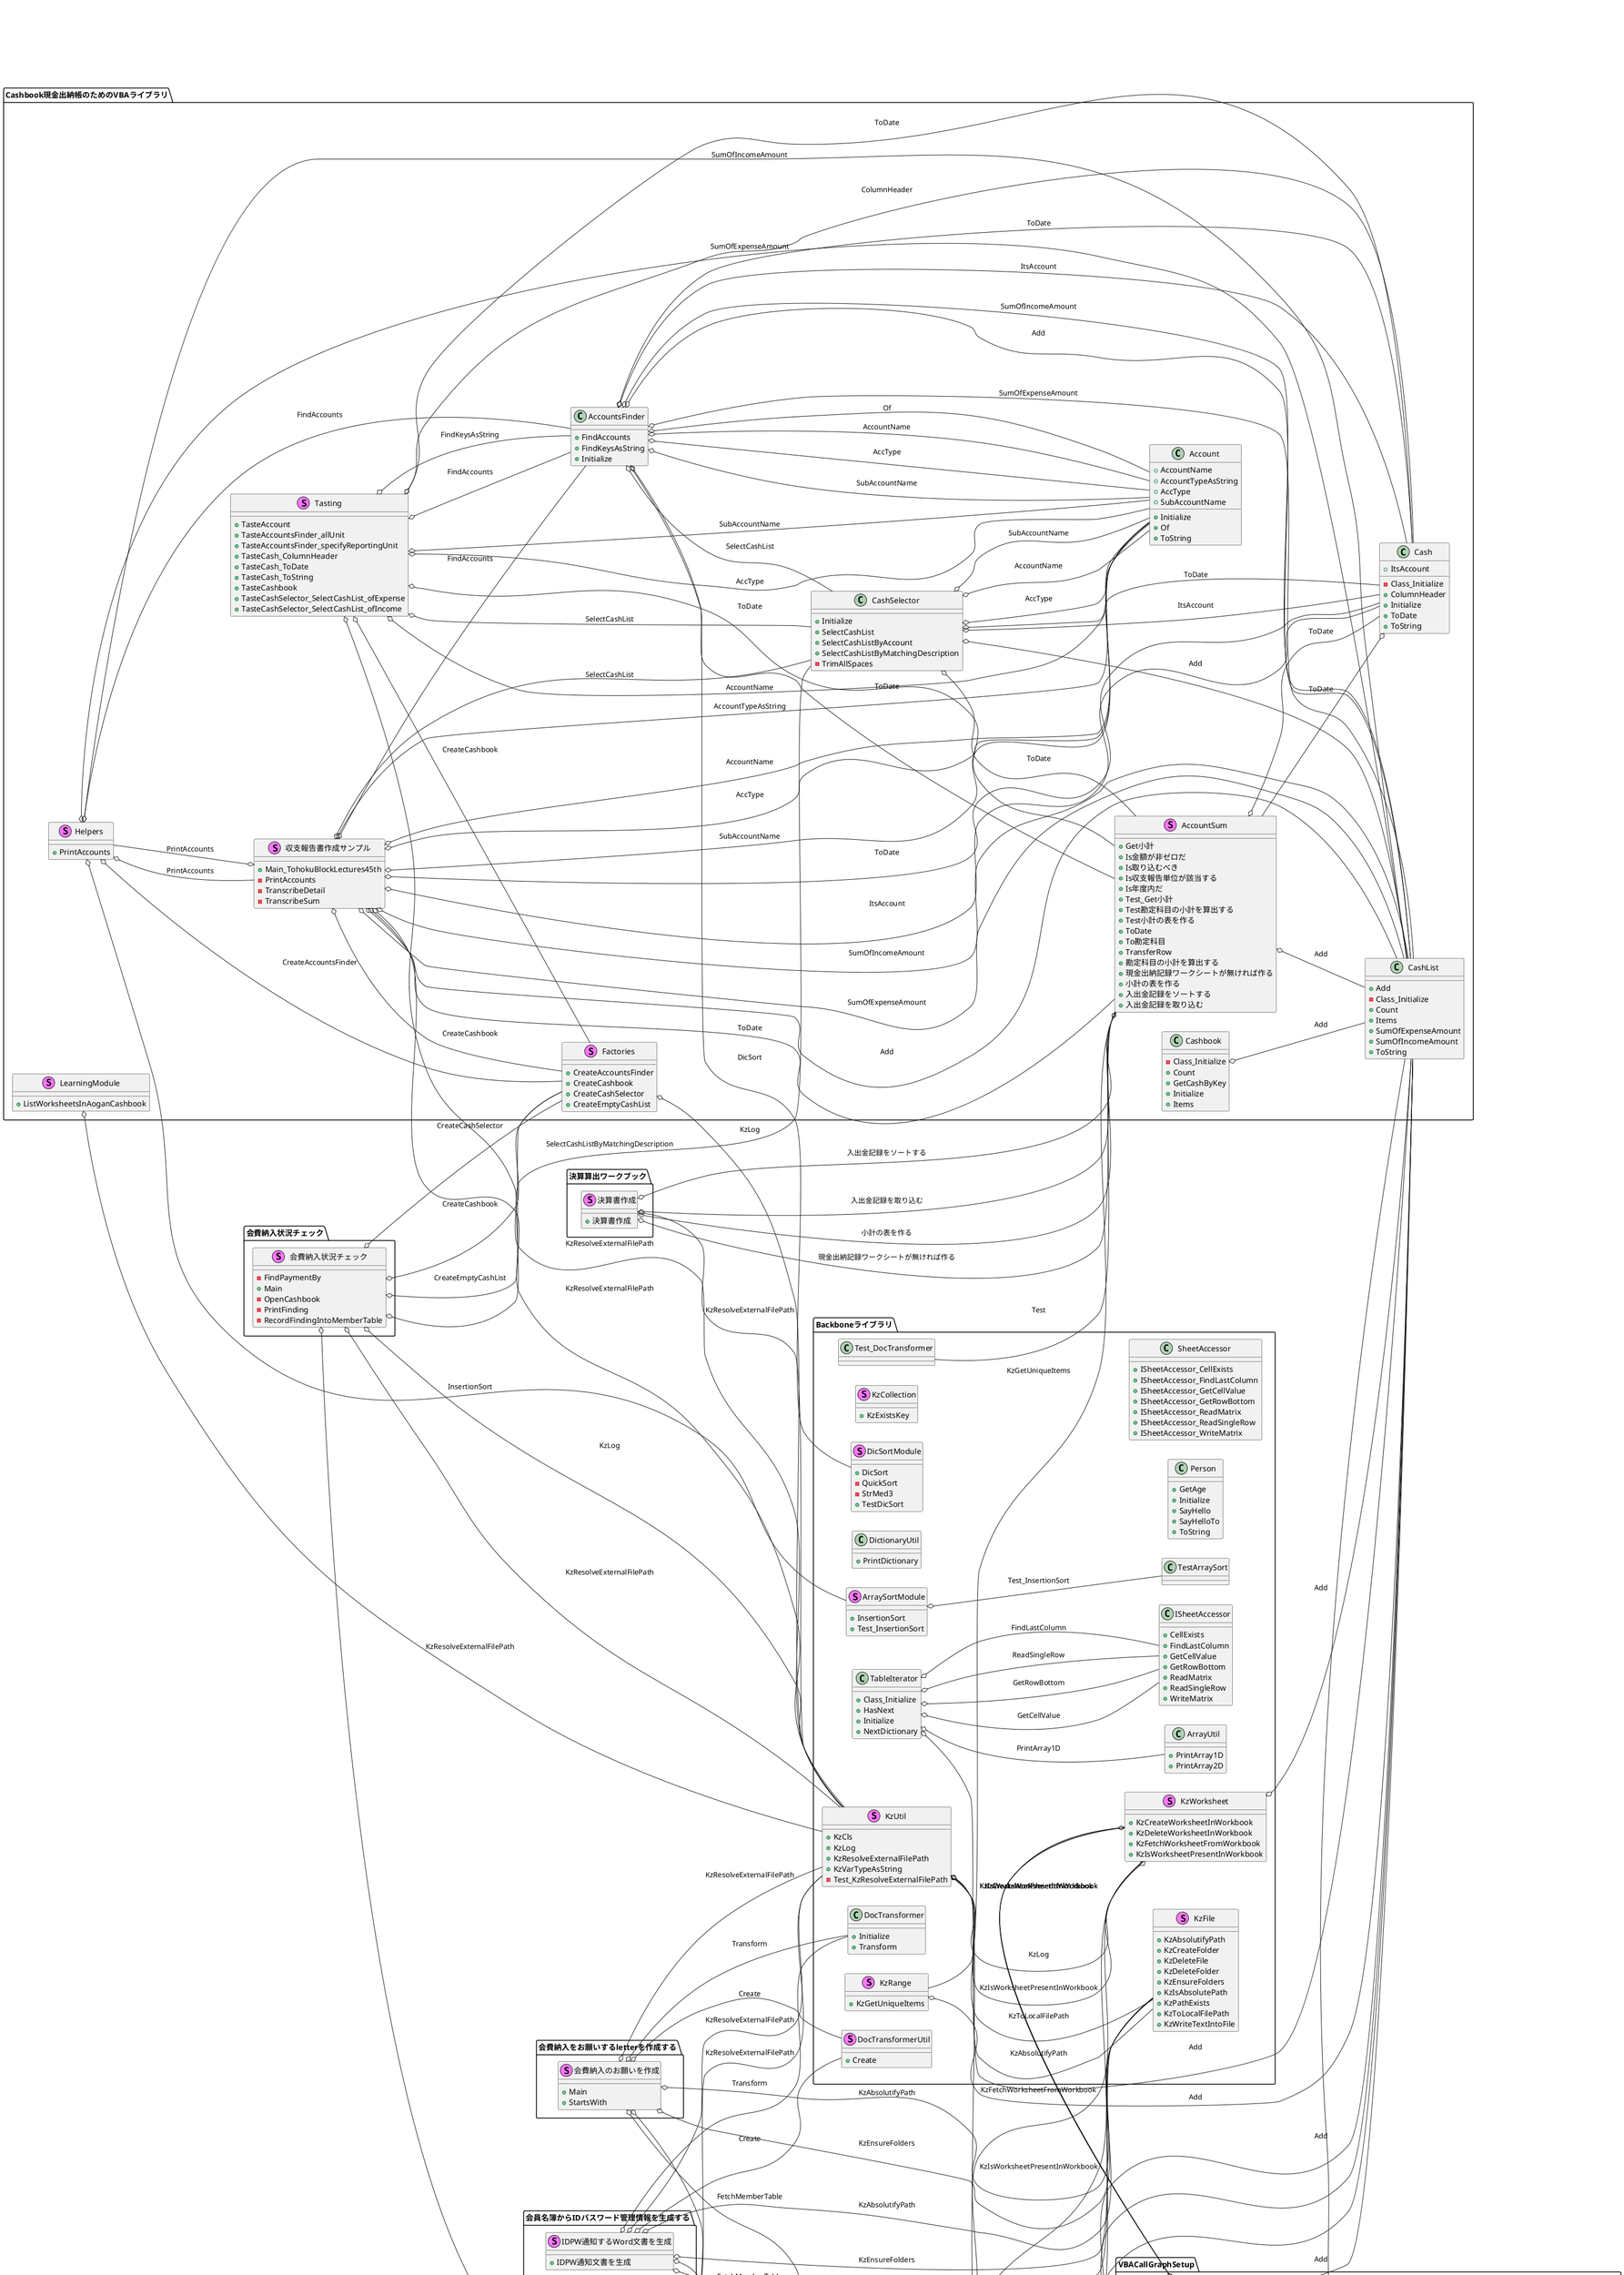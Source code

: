 @startuml
left to right direction
package 会費納入状況チェック {
  stereotype 会費納入状況チェック {
    {method} -FindPaymentBy
    {method} +Main
    {method} -OpenCashbook
    {method} -PrintFinding
    {method} -RecordFindingIntoMemberTable
  }
}
package 会費納入をお願いするletterを作成する {
  stereotype 会費納入のお願いを作成 {
    {method} +Main
    {method} +StartsWith
  }
}
package 会員名簿からIDパスワード管理情報を生成する {
  stereotype IDPW通知するWord文書を生成 {
    {method} +IDPW通知文書を生成
  }
  stereotype 青眼HPのIDPW一覧CSVを生成 {
    {method} +CSVを生成
  }
}
package 決算算出ワークブック {
  stereotype 決算書作成 {
    {method} +決算書作成
  }
}
package Cashbook現金出納帳のためのVBAライブラリ {
  class Account {
    {field} +AccountName
    {field} +AccountTypeAsString
    {field} +AccType
    {method} +Initialize
    {method} +Of
    {field} +SubAccountName
    {method} +ToString
  }
  stereotype AccountSum {
    {method} +Get小計
    {method} +Is金額が非ゼロだ
    {method} +Is取り込むべき
    {method} +Is収支報告単位が該当する
    {method} +Is年度内だ
    {method} +Test_Get小計
    {method} +Test勘定科目の小計を算出する
    {method} +Test小計の表を作る
    {method} +ToDate
    {method} +To勘定科目
    {method} +TransferRow
    {method} +勘定科目の小計を算出する
    {method} +現金出納記録ワークシートが無ければ作る
    {method} +小計の表を作る
    {method} +入出金記録をソートする
    {method} +入出金記録を取り込む
  }
  class AccountsFinder {
    {method} +FindAccounts
    {method} +FindKeysAsString
    {method} +Initialize
  }
  class Cash {
    {method} -Class_Initialize
    {method} +ColumnHeader
    {method} +Initialize
    {field} +ItsAccount
    {method} +ToDate
    {method} +ToString
  }
  class CashList {
    {method} +Add
    {method} -Class_Initialize
    {method} +Count
    {method} +Items
    {method} +SumOfExpenseAmount
    {method} +SumOfIncomeAmount
    {method} +ToString
  }
  class CashSelector {
    {method} +Initialize
    {method} +SelectCashList
    {method} +SelectCashListByAccount
    {method} +SelectCashListByMatchingDescription
    {method} -TrimAllSpaces
  }
  class Cashbook {
    {method} -Class_Initialize
    {method} +Count
    {method} +GetCashByKey
    {method} +Initialize
    {method} +Items
  }
  stereotype Factories {
    {method} +CreateAccountsFinder
    {method} +CreateCashbook
    {method} +CreateCashSelector
    {method} +CreateEmptyCashList
  }
  stereotype Helpers {
    {method} +PrintAccounts
  }
  stereotype LearningModule {
    {method} +ListWorksheetsInAoganCashbook
  }
  stereotype Tasting {
    {method} +TasteAccount
    {method} +TasteAccountsFinder_allUnit
    {method} +TasteAccountsFinder_specifyReportingUnit
    {method} +TasteCash_ColumnHeader
    {method} +TasteCash_ToDate
    {method} +TasteCash_ToString
    {method} +TasteCashbook
    {method} +TasteCashSelector_SelectCashList_ofExpense
    {method} +TasteCashSelector_SelectCashList_ofIncome
  }
  stereotype 収支報告書作成サンプル {
    {method} +Main_TohokuBlockLectures45th
    {method} -PrintAccounts
    {method} -TranscribeDetail
    {method} -TranscribeSum
  }
}
package Member会員名簿のためのVBAライブラリ {
  stereotype AoMemberUtils {
    {method} +FetchMemberTable
  }
}
package Backboneライブラリ {
  stereotype ArraySortModule {
    {method} +InsertionSort
    {method} +Test_InsertionSort
  }
  class ArrayUtil {
    {method} +PrintArray1D
    {method} +PrintArray2D
  }
  stereotype DicSortModule {
    {method} +DicSort
    {method} -QuickSort
    {method} -StrMed3
    {method} +TestDicSort
  }
  class DictionaryUtil {
    {method} +PrintDictionary
  }
  class DocTransformer {
    {method} +Initialize
    {method} +Transform
  }
  stereotype DocTransformerUtil {
    {method} +Create
  }
  class ISheetAccessor {
    {method} +CellExists
    {method} +FindLastColumn
    {method} +GetCellValue
    {method} +GetRowBottom
    {method} +ReadMatrix
    {method} +ReadSingleRow
    {method} +WriteMatrix
  }
  stereotype KzCollection {
    {method} +KzExistsKey
  }
  stereotype KzFile {
    {method} +KzAbsolutifyPath
    {method} +KzCreateFolder
    {method} +KzDeleteFile
    {method} +KzDeleteFolder
    {method} +KzEnsureFolders
    {method} +KzIsAbsolutePath
    {method} +KzPathExists
    {method} +KzToLocalFilePath
    {method} +KzWriteTextIntoFile
  }
  stereotype KzRange {
    {method} +KzGetUniqueItems
  }
  stereotype KzUtil {
    {method} +KzCls
    {method} +KzLog
    {method} +KzResolveExternalFilePath
    {method} +KzVarTypeAsString
    {method} -Test_KzResolveExternalFilePath
  }
  stereotype KzWorksheet {
    {method} +KzCreateWorksheetInWorkbook
    {method} +KzDeleteWorksheetInWorkbook
    {method} +KzFetchWorksheetFromWorkbook
    {method} +KzIsWorksheetPresentInWorkbook
  }
  class Person {
    {method} +GetAge
    {method} +Initialize
    {method} +SayHello
    {method} +SayHelloTo
    {method} +ToString
  }
  class SheetAccessor {
    {method} +ISheetAccessor_CellExists
    {method} +ISheetAccessor_FindLastColumn
    {method} +ISheetAccessor_GetCellValue
    {method} +ISheetAccessor_GetRowBottom
    {method} +ISheetAccessor_ReadMatrix
    {method} +ISheetAccessor_ReadSingleRow
    {method} +ISheetAccessor_WriteMatrix
  }
  class TableIterator {
    {method} +Class_Initialize
    {method} +HasNext
    {method} +Initialize
    {method} +NextDictionary
  }
}
package VBACallGraphSetup {
  stereotype CodeModuleUtil {
    {method} +getCodeModule
    {method} -getProcComment
    {method} -getProcSource
    {method} -isProcLine
  }
  class ProcedureInfo {
    {field} +ModuleType
    {field} +procKindName
    {field} +Scope
  }
  stereotype VBACallGraphSetup {
    {method} +ExportModules
    {method} -FormatProcKindName
    {method} -KzCreateWorksheetInWorkbook
    {method} +KzIsWorksheetPresentInWorkbook
  }
}
Backboneライブラリ.ArraySortModule o-- Backboneライブラリ.TestArraySort : Test_InsertionSort
Backboneライブラリ.KzRange o-- Cashbook現金出納帳のためのVBAライブラリ.CashList : Add
Backboneライブラリ.KzUtil o-- Backboneライブラリ.KzFile : KzAbsolutifyPath
Backboneライブラリ.KzUtil o-- Backboneライブラリ.KzFile : KzToLocalFilePath
Backboneライブラリ.KzUtil o-- Backboneライブラリ.KzWorksheet : KzIsWorksheetPresentInWorkbook
Backboneライブラリ.KzUtil o-- VBACallGraphSetup.VBACallGraphSetup : KzIsWorksheetPresentInWorkbook
Backboneライブラリ.KzWorksheet o-- Backboneライブラリ.KzUtil : KzLog
Backboneライブラリ.KzWorksheet o-- Cashbook現金出納帳のためのVBAライブラリ.CashList : Add
Backboneライブラリ.KzWorksheet o-- VBACallGraphSetup.VBACallGraphSetup : KzCreateWorksheetInWorkbook
Backboneライブラリ.KzWorksheet o-- VBACallGraphSetup.VBACallGraphSetup : KzIsWorksheetPresentInWorkbook
Backboneライブラリ.TableIterator o-- Backboneライブラリ.ArrayUtil : PrintArray1D
Backboneライブラリ.TableIterator o-- Backboneライブラリ.ISheetAccessor : FindLastColumn
Backboneライブラリ.TableIterator o-- Backboneライブラリ.ISheetAccessor : GetCellValue
Backboneライブラリ.TableIterator o-- Backboneライブラリ.ISheetAccessor : GetRowBottom
Backboneライブラリ.TableIterator o-- Backboneライブラリ.ISheetAccessor : ReadSingleRow
Backboneライブラリ.TableIterator o-- Cashbook現金出納帳のためのVBAライブラリ.CashList : Add
Cashbook現金出納帳のためのVBAライブラリ.AccountSum o-- Backboneライブラリ.KzRange : KzGetUniqueItems
Cashbook現金出納帳のためのVBAライブラリ.AccountSum o-- Backboneライブラリ.Test_DocTransformer : Test
Cashbook現金出納帳のためのVBAライブラリ.AccountSum o-- Cashbook現金出納帳のためのVBAライブラリ.Cash : ToDate
Cashbook現金出納帳のためのVBAライブラリ.AccountSum o-- Cashbook現金出納帳のためのVBAライブラリ.CashList : Add
Cashbook現金出納帳のためのVBAライブラリ.AccountsFinder o-- Backboneライブラリ.DicSortModule : DicSort
Cashbook現金出納帳のためのVBAライブラリ.AccountsFinder o-- Cashbook現金出納帳のためのVBAライブラリ.Account : AccType
Cashbook現金出納帳のためのVBAライブラリ.AccountsFinder o-- Cashbook現金出納帳のためのVBAライブラリ.Account : AccountName
Cashbook現金出納帳のためのVBAライブラリ.AccountsFinder o-- Cashbook現金出納帳のためのVBAライブラリ.Account : Of
Cashbook現金出納帳のためのVBAライブラリ.AccountsFinder o-- Cashbook現金出納帳のためのVBAライブラリ.Account : SubAccountName
Cashbook現金出納帳のためのVBAライブラリ.AccountsFinder o-- Cashbook現金出納帳のためのVBAライブラリ.AccountSum : ToDate
Cashbook現金出納帳のためのVBAライブラリ.AccountsFinder o-- Cashbook現金出納帳のためのVBAライブラリ.Cash : ItsAccount
Cashbook現金出納帳のためのVBAライブラリ.AccountsFinder o-- Cashbook現金出納帳のためのVBAライブラリ.Cash : ToDate
Cashbook現金出納帳のためのVBAライブラリ.AccountsFinder o-- Cashbook現金出納帳のためのVBAライブラリ.CashList : Add
Cashbook現金出納帳のためのVBAライブラリ.AccountsFinder o-- Cashbook現金出納帳のためのVBAライブラリ.CashList : SumOfExpenseAmount
Cashbook現金出納帳のためのVBAライブラリ.AccountsFinder o-- Cashbook現金出納帳のためのVBAライブラリ.CashList : SumOfIncomeAmount
Cashbook現金出納帳のためのVBAライブラリ.AccountsFinder o-- Cashbook現金出納帳のためのVBAライブラリ.CashSelector : SelectCashList
Cashbook現金出納帳のためのVBAライブラリ.Cash o-- Cashbook現金出納帳のためのVBAライブラリ.AccountSum : ToDate
Cashbook現金出納帳のためのVBAライブラリ.CashSelector o-- Cashbook現金出納帳のためのVBAライブラリ.Account : AccType
Cashbook現金出納帳のためのVBAライブラリ.CashSelector o-- Cashbook現金出納帳のためのVBAライブラリ.Account : AccountName
Cashbook現金出納帳のためのVBAライブラリ.CashSelector o-- Cashbook現金出納帳のためのVBAライブラリ.Account : SubAccountName
Cashbook現金出納帳のためのVBAライブラリ.CashSelector o-- Cashbook現金出納帳のためのVBAライブラリ.AccountSum : ToDate
Cashbook現金出納帳のためのVBAライブラリ.CashSelector o-- Cashbook現金出納帳のためのVBAライブラリ.Cash : ItsAccount
Cashbook現金出納帳のためのVBAライブラリ.CashSelector o-- Cashbook現金出納帳のためのVBAライブラリ.Cash : ToDate
Cashbook現金出納帳のためのVBAライブラリ.CashSelector o-- Cashbook現金出納帳のためのVBAライブラリ.CashList : Add
Cashbook現金出納帳のためのVBAライブラリ.Cashbook o-- Cashbook現金出納帳のためのVBAライブラリ.CashList : Add
Cashbook現金出納帳のためのVBAライブラリ.Factories o-- Backboneライブラリ.KzUtil : KzLog
Cashbook現金出納帳のためのVBAライブラリ.Helpers o-- Backboneライブラリ.ArraySortModule : InsertionSort
Cashbook現金出納帳のためのVBAライブラリ.Helpers o-- Cashbook現金出納帳のためのVBAライブラリ.AccountsFinder : FindAccounts
Cashbook現金出納帳のためのVBAライブラリ.Helpers o-- Cashbook現金出納帳のためのVBAライブラリ.CashList : SumOfExpenseAmount
Cashbook現金出納帳のためのVBAライブラリ.Helpers o-- Cashbook現金出納帳のためのVBAライブラリ.CashList : SumOfIncomeAmount
Cashbook現金出納帳のためのVBAライブラリ.Helpers o-- Cashbook現金出納帳のためのVBAライブラリ.Factories : CreateAccountsFinder
Cashbook現金出納帳のためのVBAライブラリ.Helpers o-- Cashbook現金出納帳のためのVBAライブラリ.収支報告書作成サンプル : PrintAccounts
Cashbook現金出納帳のためのVBAライブラリ.LearningModule o-- Backboneライブラリ.KzUtil : KzResolveExternalFilePath
Cashbook現金出納帳のためのVBAライブラリ.Tasting o-- Backboneライブラリ.KzUtil : KzResolveExternalFilePath
Cashbook現金出納帳のためのVBAライブラリ.Tasting o-- Cashbook現金出納帳のためのVBAライブラリ.Account : AccType
Cashbook現金出納帳のためのVBAライブラリ.Tasting o-- Cashbook現金出納帳のためのVBAライブラリ.Account : AccountName
Cashbook現金出納帳のためのVBAライブラリ.Tasting o-- Cashbook現金出納帳のためのVBAライブラリ.Account : SubAccountName
Cashbook現金出納帳のためのVBAライブラリ.Tasting o-- Cashbook現金出納帳のためのVBAライブラリ.AccountSum : ToDate
Cashbook現金出納帳のためのVBAライブラリ.Tasting o-- Cashbook現金出納帳のためのVBAライブラリ.AccountsFinder : FindAccounts
Cashbook現金出納帳のためのVBAライブラリ.Tasting o-- Cashbook現金出納帳のためのVBAライブラリ.AccountsFinder : FindKeysAsString
Cashbook現金出納帳のためのVBAライブラリ.Tasting o-- Cashbook現金出納帳のためのVBAライブラリ.Cash : ColumnHeader
Cashbook現金出納帳のためのVBAライブラリ.Tasting o-- Cashbook現金出納帳のためのVBAライブラリ.Cash : ToDate
Cashbook現金出納帳のためのVBAライブラリ.Tasting o-- Cashbook現金出納帳のためのVBAライブラリ.CashSelector : SelectCashList
Cashbook現金出納帳のためのVBAライブラリ.Tasting o-- Cashbook現金出納帳のためのVBAライブラリ.Factories : CreateCashbook
Cashbook現金出納帳のためのVBAライブラリ.収支報告書作成サンプル o-- Backboneライブラリ.KzUtil : KzResolveExternalFilePath
Cashbook現金出納帳のためのVBAライブラリ.収支報告書作成サンプル o-- Cashbook現金出納帳のためのVBAライブラリ.Account : AccType
Cashbook現金出納帳のためのVBAライブラリ.収支報告書作成サンプル o-- Cashbook現金出納帳のためのVBAライブラリ.Account : AccountName
Cashbook現金出納帳のためのVBAライブラリ.収支報告書作成サンプル o-- Cashbook現金出納帳のためのVBAライブラリ.Account : AccountTypeAsString
Cashbook現金出納帳のためのVBAライブラリ.収支報告書作成サンプル o-- Cashbook現金出納帳のためのVBAライブラリ.Account : SubAccountName
Cashbook現金出納帳のためのVBAライブラリ.収支報告書作成サンプル o-- Cashbook現金出納帳のためのVBAライブラリ.AccountSum : ToDate
Cashbook現金出納帳のためのVBAライブラリ.収支報告書作成サンプル o-- Cashbook現金出納帳のためのVBAライブラリ.AccountsFinder : FindAccounts
Cashbook現金出納帳のためのVBAライブラリ.収支報告書作成サンプル o-- Cashbook現金出納帳のためのVBAライブラリ.Cash : ItsAccount
Cashbook現金出納帳のためのVBAライブラリ.収支報告書作成サンプル o-- Cashbook現金出納帳のためのVBAライブラリ.Cash : ToDate
Cashbook現金出納帳のためのVBAライブラリ.収支報告書作成サンプル o-- Cashbook現金出納帳のためのVBAライブラリ.CashList : Add
Cashbook現金出納帳のためのVBAライブラリ.収支報告書作成サンプル o-- Cashbook現金出納帳のためのVBAライブラリ.CashList : SumOfExpenseAmount
Cashbook現金出納帳のためのVBAライブラリ.収支報告書作成サンプル o-- Cashbook現金出納帳のためのVBAライブラリ.CashList : SumOfIncomeAmount
Cashbook現金出納帳のためのVBAライブラリ.収支報告書作成サンプル o-- Cashbook現金出納帳のためのVBAライブラリ.CashSelector : SelectCashList
Cashbook現金出納帳のためのVBAライブラリ.収支報告書作成サンプル o-- Cashbook現金出納帳のためのVBAライブラリ.Factories : CreateCashbook
Cashbook現金出納帳のためのVBAライブラリ.収支報告書作成サンプル o-- Cashbook現金出納帳のためのVBAライブラリ.Helpers : PrintAccounts
Member会員名簿のためのVBAライブラリ.AoMemberUtils o-- Backboneライブラリ.KzFile : KzAbsolutifyPath
Member会員名簿のためのVBAライブラリ.AoMemberUtils o-- Backboneライブラリ.KzWorksheet : KzFetchWorksheetFromWorkbook
Member会員名簿のためのVBAライブラリ.AoMemberUtils o-- Backboneライブラリ.KzWorksheet : KzIsWorksheetPresentInWorkbook
Member会員名簿のためのVBAライブラリ.AoMemberUtils o-- VBACallGraphSetup.VBACallGraphSetup : KzIsWorksheetPresentInWorkbook
VBACallGraphSetup.CodeModuleUtil o-- Cashbook現金出納帳のためのVBAライブラリ.CashList : Add
VBACallGraphSetup.CodeModuleUtil o-- VBACallGraphSetup.ProcedureInfo : ModuleType
VBACallGraphSetup.VBACallGraphSetup o-- Backboneライブラリ.KzWorksheet : KzCreateWorksheetInWorkbook
VBACallGraphSetup.VBACallGraphSetup o-- Backboneライブラリ.KzWorksheet : KzIsWorksheetPresentInWorkbook
VBACallGraphSetup.VBACallGraphSetup o-- Cashbook現金出納帳のためのVBAライブラリ.CashList : Add
VBACallGraphSetup.VBACallGraphSetup o-- VBACallGraphSetup.CodeModuleUtil : getCodeModule
VBACallGraphSetup.VBACallGraphSetup o-- VBACallGraphSetup.ProcedureInfo : ModuleType
VBACallGraphSetup.VBACallGraphSetup o-- VBACallGraphSetup.ProcedureInfo : Scope
VBACallGraphSetup.VBACallGraphSetup o-- VBACallGraphSetup.ProcedureInfo : procKindName
会員名簿からIDパスワード管理情報を生成する.IDPW通知するWord文書を生成 o-- Backboneライブラリ.DocTransformer : Transform
会員名簿からIDパスワード管理情報を生成する.IDPW通知するWord文書を生成 o-- Backboneライブラリ.DocTransformerUtil : Create
会員名簿からIDパスワード管理情報を生成する.IDPW通知するWord文書を生成 o-- Backboneライブラリ.KzFile : KzAbsolutifyPath
会員名簿からIDパスワード管理情報を生成する.IDPW通知するWord文書を生成 o-- Backboneライブラリ.KzFile : KzEnsureFolders
会員名簿からIDパスワード管理情報を生成する.IDPW通知するWord文書を生成 o-- Backboneライブラリ.KzUtil : KzResolveExternalFilePath
会員名簿からIDパスワード管理情報を生成する.IDPW通知するWord文書を生成 o-- Cashbook現金出納帳のためのVBAライブラリ.CashList : Add
会員名簿からIDパスワード管理情報を生成する.IDPW通知するWord文書を生成 o-- Member会員名簿のためのVBAライブラリ.AoMemberUtils : FetchMemberTable
会員名簿からIDパスワード管理情報を生成する.青眼HPのIDPW一覧CSVを生成 o-- Backboneライブラリ.KzFile : KzEnsureFolders
会員名簿からIDパスワード管理情報を生成する.青眼HPのIDPW一覧CSVを生成 o-- Backboneライブラリ.KzUtil : KzResolveExternalFilePath
会員名簿からIDパスワード管理情報を生成する.青眼HPのIDPW一覧CSVを生成 o-- Cashbook現金出納帳のためのVBAライブラリ.CashList : Add
会員名簿からIDパスワード管理情報を生成する.青眼HPのIDPW一覧CSVを生成 o-- Member会員名簿のためのVBAライブラリ.AoMemberUtils : FetchMemberTable
会費納入をお願いするletterを作成する.会費納入のお願いを作成 o-- Backboneライブラリ.DocTransformer : Transform
会費納入をお願いするletterを作成する.会費納入のお願いを作成 o-- Backboneライブラリ.DocTransformerUtil : Create
会費納入をお願いするletterを作成する.会費納入のお願いを作成 o-- Backboneライブラリ.KzFile : KzAbsolutifyPath
会費納入をお願いするletterを作成する.会費納入のお願いを作成 o-- Backboneライブラリ.KzFile : KzEnsureFolders
会費納入をお願いするletterを作成する.会費納入のお願いを作成 o-- Backboneライブラリ.KzUtil : KzResolveExternalFilePath
会費納入をお願いするletterを作成する.会費納入のお願いを作成 o-- Cashbook現金出納帳のためのVBAライブラリ.CashList : Add
会費納入をお願いするletterを作成する.会費納入のお願いを作成 o-- Member会員名簿のためのVBAライブラリ.AoMemberUtils : FetchMemberTable
会費納入状況チェック.会費納入状況チェック o-- Backboneライブラリ.KzUtil : KzLog
会費納入状況チェック.会費納入状況チェック o-- Backboneライブラリ.KzUtil : KzResolveExternalFilePath
会費納入状況チェック.会費納入状況チェック o-- Cashbook現金出納帳のためのVBAライブラリ.CashSelector : SelectCashListByMatchingDescription
会費納入状況チェック.会費納入状況チェック o-- Cashbook現金出納帳のためのVBAライブラリ.Factories : CreateCashSelector
会費納入状況チェック.会費納入状況チェック o-- Cashbook現金出納帳のためのVBAライブラリ.Factories : CreateCashbook
会費納入状況チェック.会費納入状況チェック o-- Cashbook現金出納帳のためのVBAライブラリ.Factories : CreateEmptyCashList
会費納入状況チェック.会費納入状況チェック o-- Member会員名簿のためのVBAライブラリ.AoMemberUtils : FetchMemberTable
決算算出ワークブック.決算書作成 o-- Backboneライブラリ.KzUtil : KzResolveExternalFilePath
決算算出ワークブック.決算書作成 o-- Cashbook現金出納帳のためのVBAライブラリ.AccountSum : 入出金記録をソートする
決算算出ワークブック.決算書作成 o-- Cashbook現金出納帳のためのVBAライブラリ.AccountSum : 入出金記録を取り込む
決算算出ワークブック.決算書作成 o-- Cashbook現金出納帳のためのVBAライブラリ.AccountSum : 小計の表を作る
決算算出ワークブック.決算書作成 o-- Cashbook現金出納帳のためのVBAライブラリ.AccountSum : 現金出納記録ワークシートが無ければ作る
@enduml
